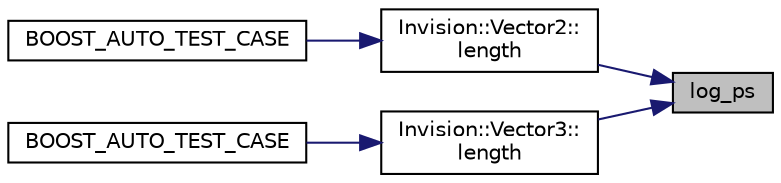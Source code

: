 digraph "log_ps"
{
 // LATEX_PDF_SIZE
  edge [fontname="Helvetica",fontsize="10",labelfontname="Helvetica",labelfontsize="10"];
  node [fontname="Helvetica",fontsize="10",shape=record];
  rankdir="RL";
  Node1 [label="log_ps",height=0.2,width=0.4,color="black", fillcolor="grey75", style="filled", fontcolor="black",tooltip=" "];
  Node1 -> Node2 [dir="back",color="midnightblue",fontsize="10",style="solid"];
  Node2 [label="Invision::Vector2::\llength",height=0.2,width=0.4,color="black", fillcolor="white", style="filled",URL="$class_invision_1_1_vector2.html#a927c3d822460fa0e85a2b854262c2d17",tooltip="calculates the length of a vector"];
  Node2 -> Node3 [dir="back",color="midnightblue",fontsize="10",style="solid"];
  Node3 [label="BOOST_AUTO_TEST_CASE",height=0.2,width=0.4,color="black", fillcolor="white", style="filled",URL="$_vector2_unit_test_8cpp.html#a1b9e0a0b4be3cbe00a3dbc6104dcafff",tooltip=" "];
  Node1 -> Node4 [dir="back",color="midnightblue",fontsize="10",style="solid"];
  Node4 [label="Invision::Vector3::\llength",height=0.2,width=0.4,color="black", fillcolor="white", style="filled",URL="$class_invision_1_1_vector3.html#aff6ac11d4dc717c3dd27b12cb35169ba",tooltip="calculates the length of a vector"];
  Node4 -> Node5 [dir="back",color="midnightblue",fontsize="10",style="solid"];
  Node5 [label="BOOST_AUTO_TEST_CASE",height=0.2,width=0.4,color="black", fillcolor="white", style="filled",URL="$_vector3_unit_test_8cpp.html#a1c90062e618a907630948b6e512c4dbf",tooltip=" "];
}

